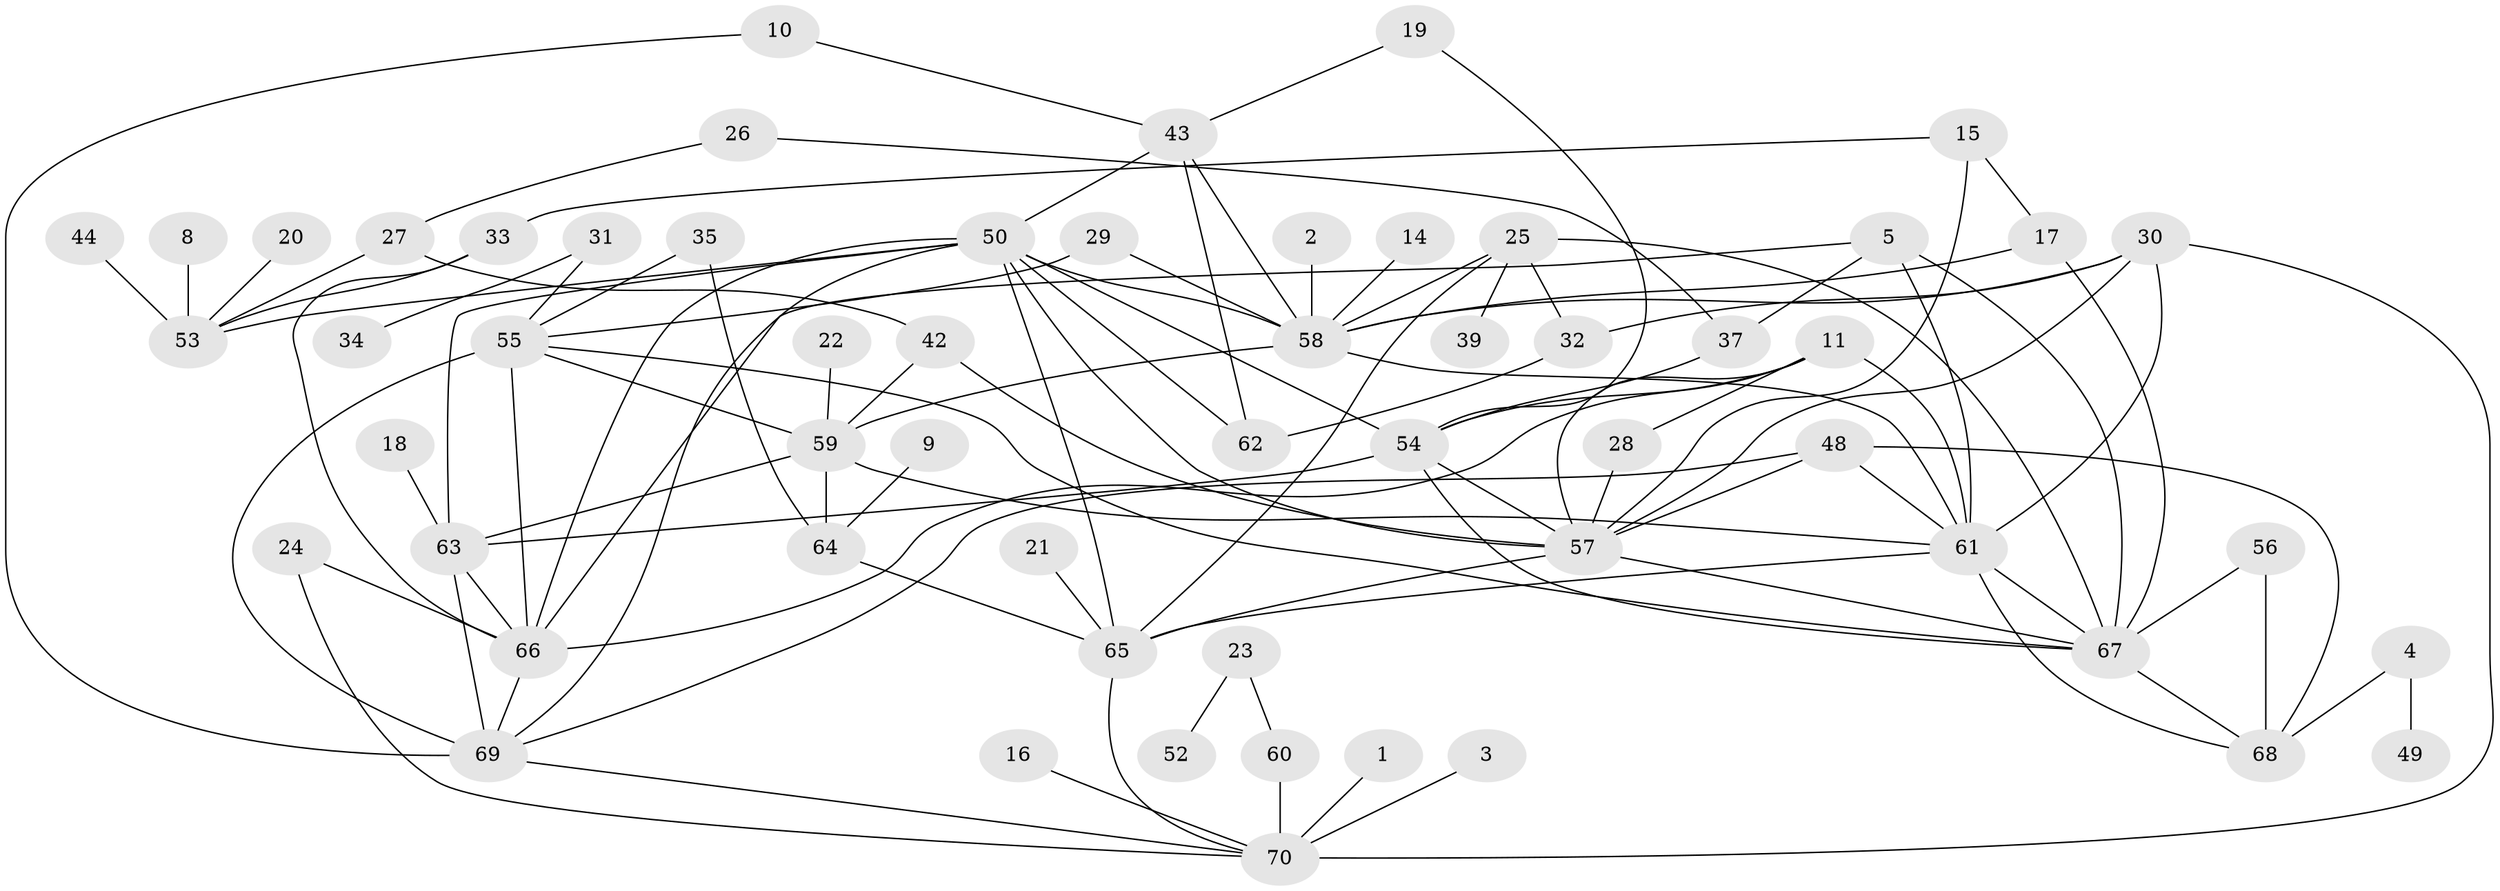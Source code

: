 // original degree distribution, {4: 0.16783216783216784, 2: 0.24475524475524477, 1: 0.17482517482517482, 3: 0.23076923076923078, 5: 0.04195804195804196, 7: 0.02097902097902098, 0: 0.0979020979020979, 8: 0.006993006993006993, 6: 0.006993006993006993, 9: 0.006993006993006993}
// Generated by graph-tools (version 1.1) at 2025/49/03/09/25 03:49:06]
// undirected, 58 vertices, 106 edges
graph export_dot {
graph [start="1"]
  node [color=gray90,style=filled];
  1;
  2;
  3;
  4;
  5;
  8;
  9;
  10;
  11;
  14;
  15;
  16;
  17;
  18;
  19;
  20;
  21;
  22;
  23;
  24;
  25;
  26;
  27;
  28;
  29;
  30;
  31;
  32;
  33;
  34;
  35;
  37;
  39;
  42;
  43;
  44;
  48;
  49;
  50;
  52;
  53;
  54;
  55;
  56;
  57;
  58;
  59;
  60;
  61;
  62;
  63;
  64;
  65;
  66;
  67;
  68;
  69;
  70;
  1 -- 70 [weight=1.0];
  2 -- 58 [weight=1.0];
  3 -- 70 [weight=1.0];
  4 -- 49 [weight=1.0];
  4 -- 68 [weight=1.0];
  5 -- 37 [weight=1.0];
  5 -- 61 [weight=1.0];
  5 -- 66 [weight=1.0];
  5 -- 67 [weight=2.0];
  8 -- 53 [weight=1.0];
  9 -- 64 [weight=1.0];
  10 -- 43 [weight=1.0];
  10 -- 69 [weight=1.0];
  11 -- 28 [weight=1.0];
  11 -- 54 [weight=1.0];
  11 -- 57 [weight=1.0];
  11 -- 61 [weight=1.0];
  11 -- 66 [weight=1.0];
  14 -- 58 [weight=1.0];
  15 -- 17 [weight=1.0];
  15 -- 33 [weight=1.0];
  15 -- 57 [weight=1.0];
  16 -- 70 [weight=1.0];
  17 -- 58 [weight=1.0];
  17 -- 67 [weight=1.0];
  18 -- 63 [weight=1.0];
  19 -- 43 [weight=1.0];
  19 -- 54 [weight=1.0];
  20 -- 53 [weight=1.0];
  21 -- 65 [weight=1.0];
  22 -- 59 [weight=1.0];
  23 -- 52 [weight=1.0];
  23 -- 60 [weight=1.0];
  24 -- 66 [weight=1.0];
  24 -- 70 [weight=1.0];
  25 -- 32 [weight=1.0];
  25 -- 39 [weight=1.0];
  25 -- 58 [weight=1.0];
  25 -- 65 [weight=1.0];
  25 -- 67 [weight=1.0];
  26 -- 27 [weight=1.0];
  26 -- 37 [weight=1.0];
  27 -- 42 [weight=1.0];
  27 -- 53 [weight=1.0];
  28 -- 57 [weight=1.0];
  29 -- 55 [weight=1.0];
  29 -- 58 [weight=1.0];
  30 -- 32 [weight=1.0];
  30 -- 57 [weight=1.0];
  30 -- 58 [weight=1.0];
  30 -- 61 [weight=1.0];
  30 -- 70 [weight=1.0];
  31 -- 34 [weight=1.0];
  31 -- 55 [weight=1.0];
  32 -- 62 [weight=1.0];
  33 -- 53 [weight=1.0];
  33 -- 66 [weight=1.0];
  35 -- 55 [weight=1.0];
  35 -- 64 [weight=1.0];
  37 -- 54 [weight=1.0];
  42 -- 57 [weight=1.0];
  42 -- 59 [weight=1.0];
  43 -- 50 [weight=1.0];
  43 -- 58 [weight=1.0];
  43 -- 62 [weight=1.0];
  44 -- 53 [weight=1.0];
  48 -- 57 [weight=1.0];
  48 -- 61 [weight=1.0];
  48 -- 68 [weight=1.0];
  48 -- 69 [weight=1.0];
  50 -- 53 [weight=1.0];
  50 -- 54 [weight=1.0];
  50 -- 57 [weight=1.0];
  50 -- 58 [weight=1.0];
  50 -- 62 [weight=1.0];
  50 -- 63 [weight=1.0];
  50 -- 65 [weight=1.0];
  50 -- 66 [weight=1.0];
  50 -- 69 [weight=1.0];
  54 -- 57 [weight=1.0];
  54 -- 63 [weight=2.0];
  54 -- 67 [weight=1.0];
  55 -- 59 [weight=1.0];
  55 -- 66 [weight=2.0];
  55 -- 67 [weight=1.0];
  55 -- 69 [weight=1.0];
  56 -- 67 [weight=1.0];
  56 -- 68 [weight=1.0];
  57 -- 65 [weight=1.0];
  57 -- 67 [weight=1.0];
  58 -- 59 [weight=1.0];
  58 -- 61 [weight=1.0];
  59 -- 61 [weight=1.0];
  59 -- 63 [weight=1.0];
  59 -- 64 [weight=1.0];
  60 -- 70 [weight=2.0];
  61 -- 65 [weight=1.0];
  61 -- 67 [weight=1.0];
  61 -- 68 [weight=1.0];
  63 -- 66 [weight=1.0];
  63 -- 69 [weight=2.0];
  64 -- 65 [weight=1.0];
  65 -- 70 [weight=1.0];
  66 -- 69 [weight=1.0];
  67 -- 68 [weight=1.0];
  69 -- 70 [weight=1.0];
}
